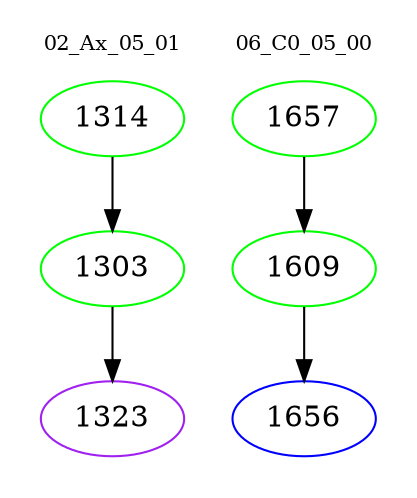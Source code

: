 digraph{
subgraph cluster_0 {
color = white
label = "02_Ax_05_01";
fontsize=10;
T0_1314 [label="1314", color="green"]
T0_1314 -> T0_1303 [color="black"]
T0_1303 [label="1303", color="green"]
T0_1303 -> T0_1323 [color="black"]
T0_1323 [label="1323", color="purple"]
}
subgraph cluster_1 {
color = white
label = "06_C0_05_00";
fontsize=10;
T1_1657 [label="1657", color="green"]
T1_1657 -> T1_1609 [color="black"]
T1_1609 [label="1609", color="green"]
T1_1609 -> T1_1656 [color="black"]
T1_1656 [label="1656", color="blue"]
}
}
